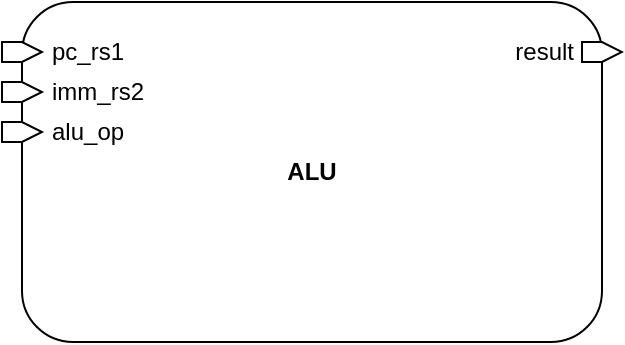 <mxfile>
    <diagram id="kxRTleavrdOjlnI2_mY3" name="Page-1">
        <mxGraphModel dx="-738" dy="3114" grid="1" gridSize="10" guides="1" tooltips="1" connect="1" arrows="1" fold="1" page="1" pageScale="1" pageWidth="850" pageHeight="1100" math="0" shadow="0">
            <root>
                <mxCell id="0"/>
                <mxCell id="1" parent="0"/>
                <mxCell id="2" value="&lt;b&gt;ALU&lt;/b&gt;" style="rounded=1;whiteSpace=wrap;html=1;" vertex="1" parent="1">
                    <mxGeometry x="2830" y="-1760" width="290" height="170" as="geometry"/>
                </mxCell>
                <mxCell id="3" value="pc_rs1" style="html=1;shadow=0;dashed=0;align=left;verticalAlign=middle;shape=mxgraph.arrows2.arrow;dy=0;dx=10;notch=0;labelPosition=right;verticalLabelPosition=middle;spacing=5;movable=1;resizable=1;rotatable=1;deletable=1;editable=1;locked=0;connectable=1;" vertex="1" parent="1">
                    <mxGeometry x="2820" y="-1740" width="20" height="10" as="geometry"/>
                </mxCell>
                <mxCell id="4" value="imm_rs2" style="html=1;shadow=0;dashed=0;align=left;verticalAlign=middle;shape=mxgraph.arrows2.arrow;dy=0;dx=10;notch=0;labelPosition=right;verticalLabelPosition=middle;spacing=5;movable=1;resizable=1;rotatable=1;deletable=1;editable=1;locked=0;connectable=1;" vertex="1" parent="1">
                    <mxGeometry x="2820" y="-1720" width="20" height="10" as="geometry"/>
                </mxCell>
                <mxCell id="5" value="alu_op" style="html=1;shadow=0;dashed=0;align=left;verticalAlign=middle;shape=mxgraph.arrows2.arrow;dy=0;dx=10;notch=0;labelPosition=right;verticalLabelPosition=middle;spacing=5;movable=1;resizable=1;rotatable=1;deletable=1;editable=1;locked=0;connectable=1;" vertex="1" parent="1">
                    <mxGeometry x="2820" y="-1700" width="20" height="10" as="geometry"/>
                </mxCell>
                <mxCell id="6" value="result" style="html=1;shadow=0;dashed=0;align=right;verticalAlign=middle;shape=mxgraph.arrows2.arrow;dy=0;dx=10;notch=0;labelPosition=left;verticalLabelPosition=middle;spacing=5;movable=1;resizable=1;rotatable=1;deletable=1;editable=1;locked=0;connectable=1;" vertex="1" parent="1">
                    <mxGeometry x="3110" y="-1740" width="20" height="10" as="geometry"/>
                </mxCell>
            </root>
        </mxGraphModel>
    </diagram>
</mxfile>